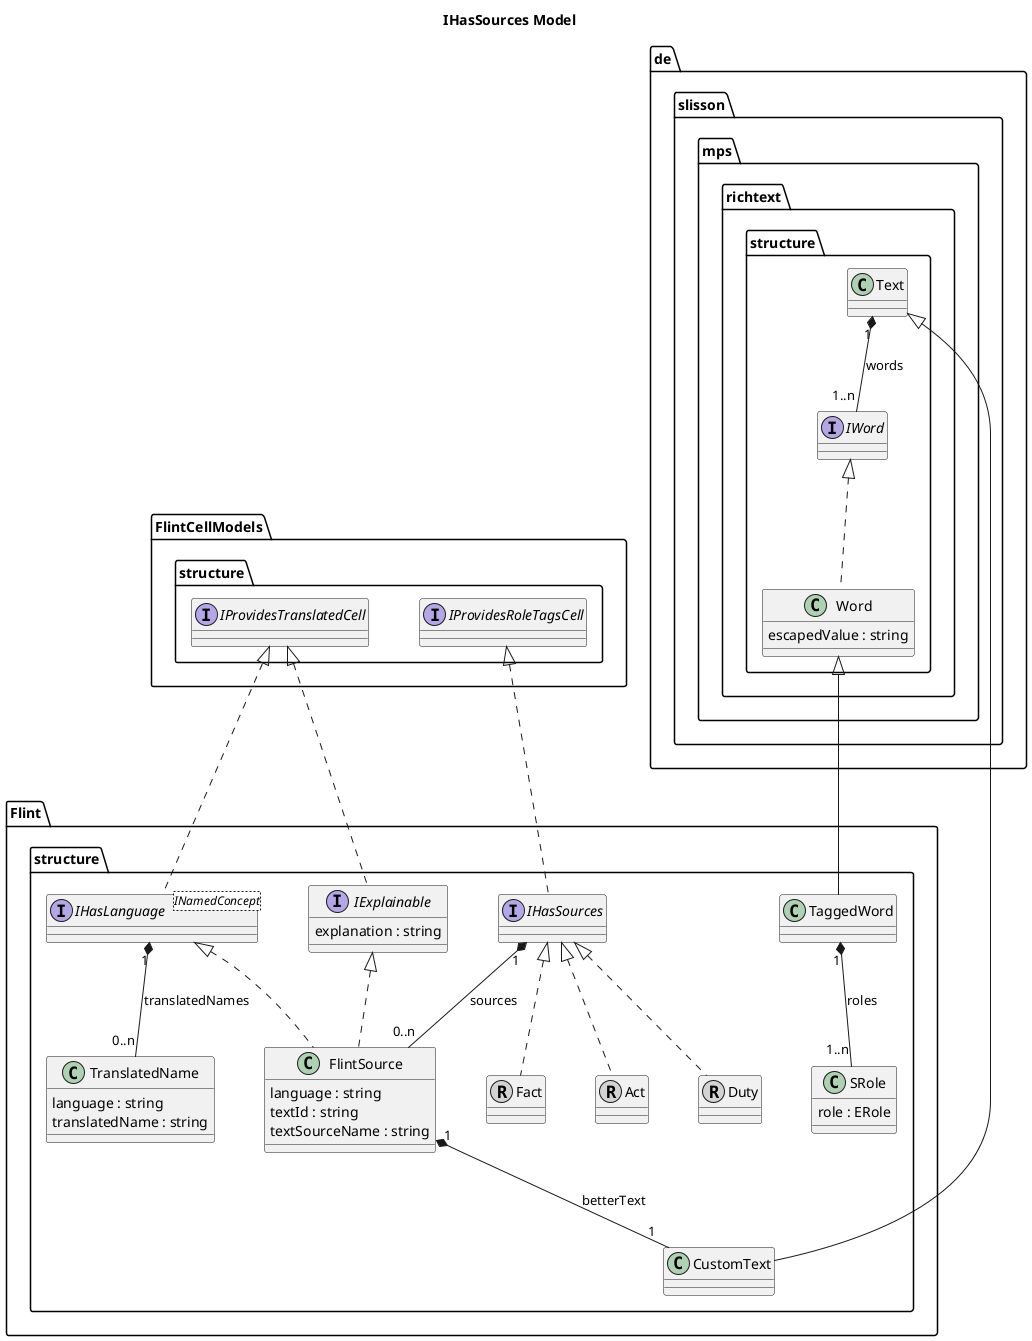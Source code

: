 @startuml IHasSources-Model
title IHasSources Model
skinparam nodesep 50
skinparam ranksep 75

interface "FlintCellModels.structure.IProvidesTranslatedCell" 
interface "Flint.structure.IExplainable" 
"Flint.structure.IExplainable" : explanation : string
interface "FlintCellModels.structure.IProvidesRoleTagsCell" 
interface "Flint.structure.IHasLanguage" <INamedConcept>
interface "Flint.structure.IHasSources" 
interface "de.slisson.mps.richtext.structure.IWord"
class "Flint.structure.Fact"  << (R, lightgrey) >>
class "Flint.structure.Act"  << (R, lightgrey) >>
class "Flint.structure.Duty"  << (R, lightgrey) >> 
class "Flint.structure.FlintSource"  
"Flint.structure.FlintSource" : language : string
"Flint.structure.FlintSource" : textId : string
"Flint.structure.FlintSource" : textSourceName : string
class "de.slisson.mps.richtext.structure.Text"  
class "Flint.structure.CustomText"  
class "Flint.structure.TranslatedName"  
"Flint.structure.TranslatedName" : language : string
"Flint.structure.TranslatedName" : translatedName : string
class "Flint.structure.TaggedWord"
class "Flint.structure.SRole"  
"Flint.structure.SRole" : role : ERole
class "de.slisson.mps.richtext.structure.Word"  
"de.slisson.mps.richtext.structure.Word" : escapedValue : string

"Flint.structure.IHasSources" <|.. "Flint.structure.Fact"
"Flint.structure.IHasSources" <|.. "Flint.structure.Act"
"Flint.structure.IHasSources" <|.. "Flint.structure.Duty"
"de.slisson.mps.richtext.structure.IWord" <|.. "de.slisson.mps.richtext.structure.Word"
"de.slisson.mps.richtext.structure.Word" <|-- "Flint.structure.TaggedWord"
"Flint.structure.TaggedWord" "1" *-- "1..n" "Flint.structure.SRole" : roles
"FlintCellModels.structure.IProvidesTranslatedCell" <|.. "Flint.structure.IExplainable"
"FlintCellModels.structure.IProvidesTranslatedCell" <|.. "Flint.structure.IHasLanguage"
"FlintCellModels.structure.IProvidesRoleTagsCell" <|.. "Flint.structure.IHasSources"
"Flint.structure.IExplainable" <|.. "Flint.structure.FlintSource"
"Flint.structure.IHasLanguage" <|.. "Flint.structure.FlintSource"
"de.slisson.mps.richtext.structure.Text" <|-- "Flint.structure.CustomText"
"Flint.structure.FlintSource" "1" *-- "1" "Flint.structure.CustomText" : betterText
"Flint.structure.IHasLanguage" "1" *-- "0..n" "Flint.structure.TranslatedName" : translatedNames
"de.slisson.mps.richtext.structure.Text" "1" *-- "1..n" "de.slisson.mps.richtext.structure.IWord" : words
"Flint.structure.IHasSources" "1" *-- "0..n" "Flint.structure.FlintSource" : sources

@enduml